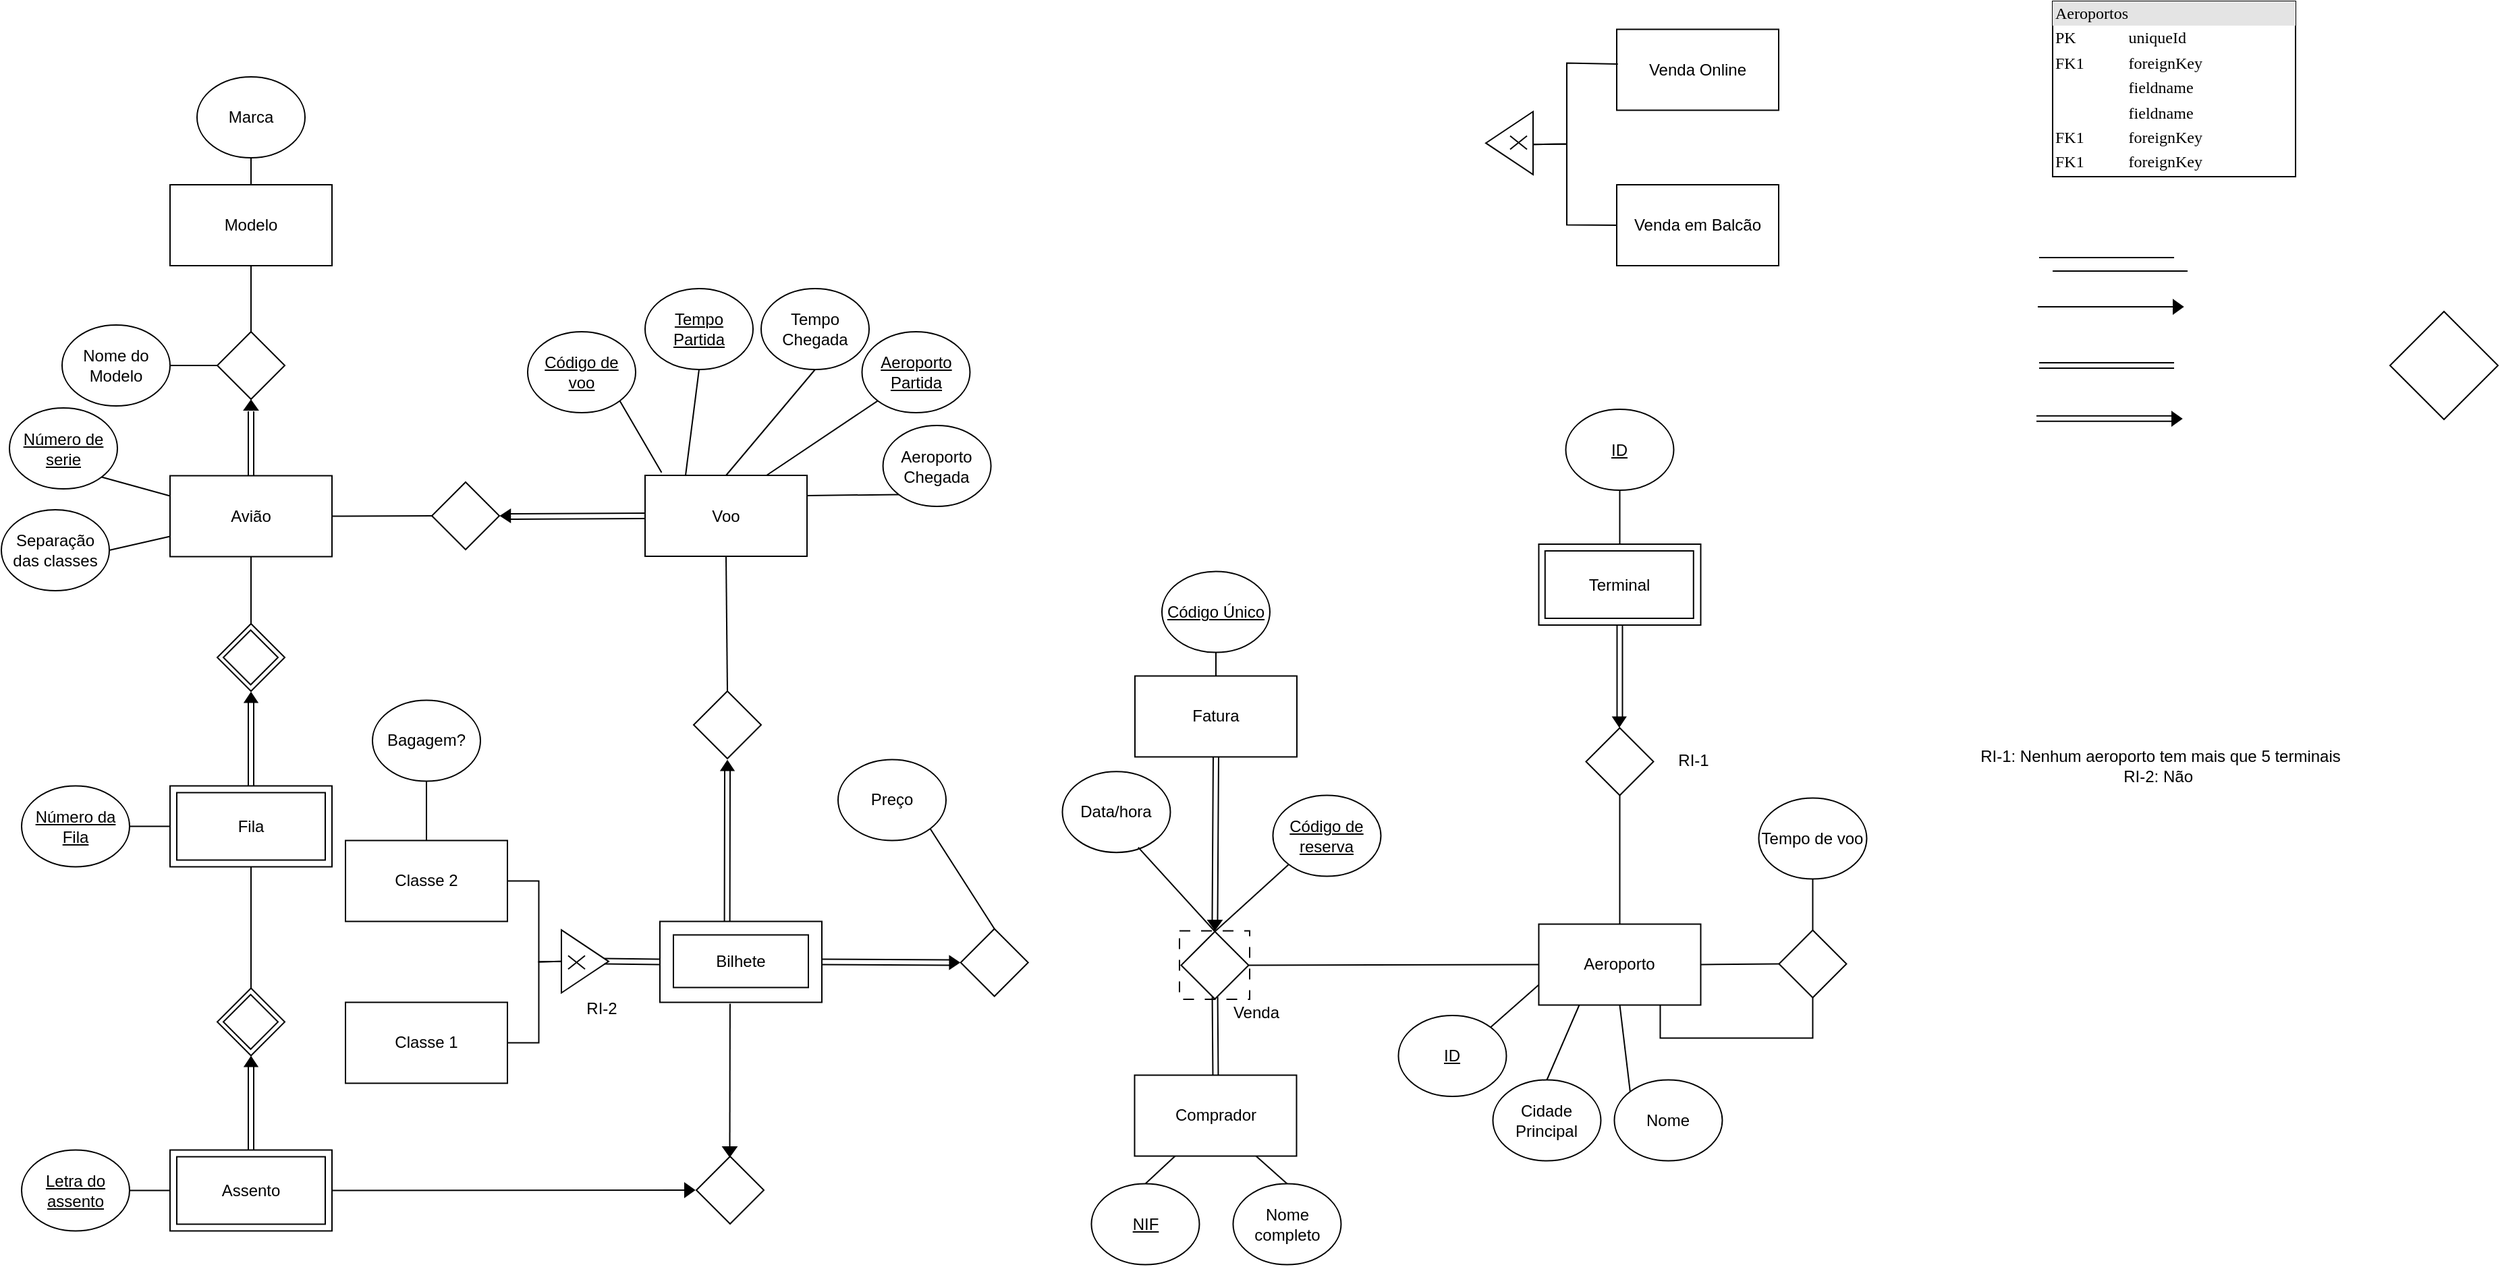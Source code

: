 <mxfile version="27.0.3">
  <diagram name="Page-1" id="2ca16b54-16f6-2749-3443-fa8db7711227">
    <mxGraphModel dx="1902" dy="406" grid="1" gridSize="10" guides="1" tooltips="1" connect="1" arrows="1" fold="1" page="1" pageScale="1" pageWidth="1100" pageHeight="850" background="none" math="0" shadow="0">
      <root>
        <mxCell id="0" />
        <mxCell id="1" parent="0" />
        <mxCell id="uvQwiletEwAoErd7GZ6_-40" value="" style="rounded=0;whiteSpace=wrap;html=1;dashed=1;dashPattern=8 8;" vertex="1" parent="1">
          <mxGeometry x="443" y="719.25" width="52" height="50.75" as="geometry" />
        </mxCell>
        <mxCell id="2ed32ef02a7f4228-2" value="&lt;div style=&quot;box-sizing: border-box; width: 100%; background: rgb(228, 228, 228); padding: 2px;&quot;&gt;Aeroportos&lt;/div&gt;&lt;table style=&quot;width: 100% ; font-size: 1em&quot; cellpadding=&quot;2&quot; cellspacing=&quot;0&quot;&gt;&lt;tbody&gt;&lt;tr&gt;&lt;td&gt;PK&lt;/td&gt;&lt;td&gt;uniqueId&lt;/td&gt;&lt;/tr&gt;&lt;tr&gt;&lt;td&gt;FK1&lt;/td&gt;&lt;td&gt;foreignKey&lt;/td&gt;&lt;/tr&gt;&lt;tr&gt;&lt;td&gt;&lt;/td&gt;&lt;td&gt;fieldname&lt;/td&gt;&lt;/tr&gt;&lt;tr&gt;&lt;td&gt;&lt;br&gt;&lt;/td&gt;&lt;td&gt;fieldname&lt;br&gt;&lt;/td&gt;&lt;/tr&gt;&lt;tr&gt;&lt;td&gt;FK1&lt;br&gt;&lt;/td&gt;&lt;td&gt;foreignKey&lt;br&gt;&lt;/td&gt;&lt;/tr&gt;&lt;tr&gt;&lt;td&gt;FK1&lt;br&gt;&lt;/td&gt;&lt;td&gt;foreignKey&lt;br&gt;&lt;/td&gt;&lt;/tr&gt;&lt;/tbody&gt;&lt;/table&gt;" style="verticalAlign=top;align=left;overflow=fill;html=1;rounded=0;shadow=0;comic=0;labelBackgroundColor=none;strokeWidth=1;fontFamily=Verdana;fontSize=12" parent="1" vertex="1">
          <mxGeometry x="1090" y="30" width="180" height="130" as="geometry" />
        </mxCell>
        <mxCell id="Xm3tBWq0qwTZGbFQvJrr-5" value="" style="endArrow=none;html=1;rounded=0;" parent="1" edge="1">
          <mxGeometry width="50" height="50" relative="1" as="geometry">
            <mxPoint x="1080" y="220" as="sourcePoint" />
            <mxPoint x="1180" y="220" as="targetPoint" />
          </mxGeometry>
        </mxCell>
        <mxCell id="Xm3tBWq0qwTZGbFQvJrr-7" value="" style="endArrow=classic;html=1;rounded=0;shape=link;" parent="1" edge="1">
          <mxGeometry width="50" height="50" relative="1" as="geometry">
            <mxPoint x="1080" y="300" as="sourcePoint" />
            <mxPoint x="1180" y="300" as="targetPoint" />
          </mxGeometry>
        </mxCell>
        <mxCell id="Xm3tBWq0qwTZGbFQvJrr-26" value="" style="group" parent="1" vertex="1" connectable="0">
          <mxGeometry x="1079" y="251.5" width="107.5" height="10" as="geometry" />
        </mxCell>
        <mxCell id="Xm3tBWq0qwTZGbFQvJrr-24" value="" style="endArrow=none;html=1;rounded=0;" parent="Xm3tBWq0qwTZGbFQvJrr-26" edge="1">
          <mxGeometry width="50" height="50" relative="1" as="geometry">
            <mxPoint y="4.94" as="sourcePoint" />
            <mxPoint x="100" y="4.94" as="targetPoint" />
          </mxGeometry>
        </mxCell>
        <mxCell id="Xm3tBWq0qwTZGbFQvJrr-25" value="" style="verticalLabelPosition=bottom;verticalAlign=top;html=1;shape=mxgraph.basic.acute_triangle;dx=0.5;rotation=90;fillColor=#000000;" parent="Xm3tBWq0qwTZGbFQvJrr-26" vertex="1">
          <mxGeometry x="99" y="1.5" width="10" height="7" as="geometry" />
        </mxCell>
        <mxCell id="Xm3tBWq0qwTZGbFQvJrr-27" value="" style="group" parent="1" vertex="1" connectable="0">
          <mxGeometry x="1078" y="334.5" width="107.5" height="10" as="geometry" />
        </mxCell>
        <mxCell id="Xm3tBWq0qwTZGbFQvJrr-9" value="" style="endArrow=classic;html=1;rounded=0;shape=link;" parent="Xm3tBWq0qwTZGbFQvJrr-27" edge="1">
          <mxGeometry width="50" height="50" relative="1" as="geometry">
            <mxPoint y="4.93" as="sourcePoint" />
            <mxPoint x="100" y="4.93" as="targetPoint" />
          </mxGeometry>
        </mxCell>
        <mxCell id="Xm3tBWq0qwTZGbFQvJrr-23" value="" style="verticalLabelPosition=bottom;verticalAlign=top;html=1;shape=mxgraph.basic.acute_triangle;dx=0.5;rotation=90;fillColor=#000000;" parent="Xm3tBWq0qwTZGbFQvJrr-27" vertex="1">
          <mxGeometry x="99" y="1.5" width="10" height="7" as="geometry" />
        </mxCell>
        <mxCell id="Xm3tBWq0qwTZGbFQvJrr-28" value="" style="rhombus;whiteSpace=wrap;html=1;strokeColor=default;align=center;verticalAlign=top;fontFamily=Helvetica;fontSize=12;fontColor=default;fillColor=#FFFFFF;" parent="1" vertex="1">
          <mxGeometry x="1340" y="260" width="80" height="80" as="geometry" />
        </mxCell>
        <mxCell id="Xm3tBWq0qwTZGbFQvJrr-31" value="" style="endArrow=none;html=1;rounded=0;" parent="1" edge="1">
          <mxGeometry width="50" height="50" relative="1" as="geometry">
            <mxPoint x="1090" y="230" as="sourcePoint" />
            <mxPoint x="1190" y="230" as="targetPoint" />
          </mxGeometry>
        </mxCell>
        <mxCell id="cWytQhBNAw67fKuN8wvv-1" value="Avião" style="rounded=0;whiteSpace=wrap;html=1;" parent="1" vertex="1">
          <mxGeometry x="-305" y="381.75" width="120" height="60" as="geometry" />
        </mxCell>
        <mxCell id="cWytQhBNAw67fKuN8wvv-3" value="Marca" style="ellipse;whiteSpace=wrap;html=1;" parent="1" vertex="1">
          <mxGeometry x="-285" y="86" width="80" height="60" as="geometry" />
        </mxCell>
        <mxCell id="cWytQhBNAw67fKuN8wvv-4" value="&lt;u&gt;Número de serie&lt;/u&gt;" style="ellipse;whiteSpace=wrap;html=1;" parent="1" vertex="1">
          <mxGeometry x="-424" y="331.5" width="80" height="60" as="geometry" />
        </mxCell>
        <mxCell id="cWytQhBNAw67fKuN8wvv-6" value="" style="endArrow=none;html=1;rounded=0;exitX=0.5;exitY=1;exitDx=0;exitDy=0;entryX=0.5;entryY=0;entryDx=0;entryDy=0;" parent="1" source="cWytQhBNAw67fKuN8wvv-3" target="uvQwiletEwAoErd7GZ6_-5" edge="1">
          <mxGeometry width="50" height="50" relative="1" as="geometry">
            <mxPoint x="-100" y="6" as="sourcePoint" />
            <mxPoint x="-235" y="196" as="targetPoint" />
          </mxGeometry>
        </mxCell>
        <mxCell id="cWytQhBNAw67fKuN8wvv-7" value="" style="endArrow=none;html=1;rounded=0;entryX=0;entryY=0.25;entryDx=0;entryDy=0;exitX=1;exitY=1;exitDx=0;exitDy=0;" parent="1" source="cWytQhBNAw67fKuN8wvv-4" target="cWytQhBNAw67fKuN8wvv-1" edge="1">
          <mxGeometry width="50" height="50" relative="1" as="geometry">
            <mxPoint x="-235" y="331.75" as="sourcePoint" />
            <mxPoint x="-235" y="381.75" as="targetPoint" />
          </mxGeometry>
        </mxCell>
        <mxCell id="cWytQhBNAw67fKuN8wvv-8" value="" style="endArrow=none;html=1;rounded=0;entryX=0.5;entryY=0;entryDx=0;entryDy=0;exitX=0.5;exitY=1;exitDx=0;exitDy=0;" parent="1" source="cWytQhBNAw67fKuN8wvv-1" edge="1">
          <mxGeometry width="50" height="50" relative="1" as="geometry">
            <mxPoint x="-201" y="441.75" as="sourcePoint" />
            <mxPoint x="-245.0" y="491.75" as="targetPoint" />
            <Array as="points" />
          </mxGeometry>
        </mxCell>
        <mxCell id="cWytQhBNAw67fKuN8wvv-10" value="" style="group;strokeColor=none;rotation=-90;allowArrows=0;connectable=1;dashed=1;" parent="1" vertex="1" connectable="0">
          <mxGeometry x="-295" y="587.75" width="100" height="10" as="geometry" />
        </mxCell>
        <mxCell id="cWytQhBNAw67fKuN8wvv-11" value="" style="endArrow=classic;html=1;rounded=0;shape=link;exitX=0.5;exitY=0;exitDx=0;exitDy=0;" parent="cWytQhBNAw67fKuN8wvv-10" source="cWytQhBNAw67fKuN8wvv-14" edge="1">
          <mxGeometry width="50" height="50" relative="1" as="geometry">
            <mxPoint x="50.0" y="55" as="sourcePoint" />
            <mxPoint x="50.0" y="-38" as="targetPoint" />
          </mxGeometry>
        </mxCell>
        <mxCell id="cWytQhBNAw67fKuN8wvv-12" value="" style="verticalLabelPosition=bottom;verticalAlign=top;html=1;shape=mxgraph.basic.acute_triangle;dx=0.5;rotation=0;fillColor=#000000;" parent="cWytQhBNAw67fKuN8wvv-10" vertex="1">
          <mxGeometry x="45.35" y="-45" width="9.302" height="7" as="geometry" />
        </mxCell>
        <mxCell id="cWytQhBNAw67fKuN8wvv-13" value="" style="group" parent="1" vertex="1" connectable="0">
          <mxGeometry x="-305" y="611.75" width="120" height="60" as="geometry" />
        </mxCell>
        <mxCell id="cWytQhBNAw67fKuN8wvv-14" value="" style="rounded=0;whiteSpace=wrap;html=1;" parent="cWytQhBNAw67fKuN8wvv-13" vertex="1">
          <mxGeometry width="120" height="60" as="geometry" />
        </mxCell>
        <mxCell id="cWytQhBNAw67fKuN8wvv-15" value="Fila" style="rounded=0;whiteSpace=wrap;html=1;" parent="cWytQhBNAw67fKuN8wvv-13" vertex="1">
          <mxGeometry x="5" y="5" width="110" height="50" as="geometry" />
        </mxCell>
        <mxCell id="cWytQhBNAw67fKuN8wvv-16" value="" style="rhombus;whiteSpace=wrap;html=1;strokeColor=default;align=center;verticalAlign=top;fontFamily=Helvetica;fontSize=12;fontColor=default;fillColor=#FFFFFF;" parent="1" vertex="1">
          <mxGeometry x="-270" y="761.75" width="50" height="50" as="geometry" />
        </mxCell>
        <mxCell id="cWytQhBNAw67fKuN8wvv-17" value="" style="group;strokeColor=none;rotation=-90;allowArrows=0;connectable=1;dashed=1;" parent="1" vertex="1" connectable="0">
          <mxGeometry x="-295" y="857.75" width="100" height="10" as="geometry" />
        </mxCell>
        <mxCell id="cWytQhBNAw67fKuN8wvv-18" value="" style="endArrow=classic;html=1;rounded=0;shape=link;exitX=0.5;exitY=0;exitDx=0;exitDy=0;" parent="cWytQhBNAw67fKuN8wvv-17" source="cWytQhBNAw67fKuN8wvv-21" edge="1">
          <mxGeometry width="50" height="50" relative="1" as="geometry">
            <mxPoint x="50.0" y="55" as="sourcePoint" />
            <mxPoint x="50.0" y="-38" as="targetPoint" />
          </mxGeometry>
        </mxCell>
        <mxCell id="cWytQhBNAw67fKuN8wvv-19" value="" style="verticalLabelPosition=bottom;verticalAlign=top;html=1;shape=mxgraph.basic.acute_triangle;dx=0.5;rotation=0;fillColor=#000000;" parent="cWytQhBNAw67fKuN8wvv-17" vertex="1">
          <mxGeometry x="45.35" y="-45" width="9.302" height="7" as="geometry" />
        </mxCell>
        <mxCell id="cWytQhBNAw67fKuN8wvv-20" value="" style="group" parent="1" vertex="1" connectable="0">
          <mxGeometry x="-305" y="881.75" width="120" height="60" as="geometry" />
        </mxCell>
        <mxCell id="cWytQhBNAw67fKuN8wvv-21" value="" style="rounded=0;whiteSpace=wrap;html=1;" parent="cWytQhBNAw67fKuN8wvv-20" vertex="1">
          <mxGeometry width="120" height="60" as="geometry" />
        </mxCell>
        <mxCell id="cWytQhBNAw67fKuN8wvv-22" value="Assento" style="rounded=0;whiteSpace=wrap;html=1;" parent="cWytQhBNAw67fKuN8wvv-20" vertex="1">
          <mxGeometry x="5" y="5" width="110" height="50" as="geometry" />
        </mxCell>
        <mxCell id="cWytQhBNAw67fKuN8wvv-23" value="" style="endArrow=none;html=1;rounded=0;exitX=0.5;exitY=1;exitDx=0;exitDy=0;entryX=0.5;entryY=0;entryDx=0;entryDy=0;" parent="1" source="cWytQhBNAw67fKuN8wvv-14" target="cWytQhBNAw67fKuN8wvv-16" edge="1">
          <mxGeometry width="50" height="50" relative="1" as="geometry">
            <mxPoint x="-265" y="681.75" as="sourcePoint" />
            <mxPoint x="-265" y="751.75" as="targetPoint" />
          </mxGeometry>
        </mxCell>
        <mxCell id="cWytQhBNAw67fKuN8wvv-24" value="&lt;u&gt;Número da Fila&lt;/u&gt;" style="ellipse;whiteSpace=wrap;html=1;" parent="1" vertex="1">
          <mxGeometry x="-415" y="611.75" width="80" height="60" as="geometry" />
        </mxCell>
        <mxCell id="cWytQhBNAw67fKuN8wvv-25" value="" style="endArrow=none;html=1;rounded=0;exitX=1;exitY=0.5;exitDx=0;exitDy=0;entryX=0;entryY=0.5;entryDx=0;entryDy=0;" parent="1" source="cWytQhBNAw67fKuN8wvv-24" target="cWytQhBNAw67fKuN8wvv-14" edge="1">
          <mxGeometry width="50" height="50" relative="1" as="geometry">
            <mxPoint x="-95" y="471.75" as="sourcePoint" />
            <mxPoint x="-45" y="421.75" as="targetPoint" />
          </mxGeometry>
        </mxCell>
        <mxCell id="cWytQhBNAw67fKuN8wvv-26" value="&lt;u&gt;Letra do assento&lt;/u&gt;" style="ellipse;whiteSpace=wrap;html=1;" parent="1" vertex="1">
          <mxGeometry x="-415" y="881.75" width="80" height="60" as="geometry" />
        </mxCell>
        <mxCell id="cWytQhBNAw67fKuN8wvv-27" value="" style="endArrow=none;html=1;rounded=0;exitX=1;exitY=0.5;exitDx=0;exitDy=0;entryX=0;entryY=0.5;entryDx=0;entryDy=0;" parent="1" source="cWytQhBNAw67fKuN8wvv-26" edge="1">
          <mxGeometry width="50" height="50" relative="1" as="geometry">
            <mxPoint x="-95" y="741.75" as="sourcePoint" />
            <mxPoint x="-305" y="911.75" as="targetPoint" />
          </mxGeometry>
        </mxCell>
        <mxCell id="cWytQhBNAw67fKuN8wvv-28" value="Separação das classes" style="ellipse;whiteSpace=wrap;html=1;" parent="1" vertex="1">
          <mxGeometry x="-430" y="407" width="80" height="60" as="geometry" />
        </mxCell>
        <mxCell id="cWytQhBNAw67fKuN8wvv-29" value="" style="endArrow=none;html=1;rounded=0;entryX=0;entryY=0.75;entryDx=0;entryDy=0;exitX=1;exitY=0.5;exitDx=0;exitDy=0;" parent="1" source="cWytQhBNAw67fKuN8wvv-28" target="cWytQhBNAw67fKuN8wvv-1" edge="1">
          <mxGeometry width="50" height="50" relative="1" as="geometry">
            <mxPoint x="-337" y="362.75" as="sourcePoint" />
            <mxPoint x="-284" y="391.75" as="targetPoint" />
          </mxGeometry>
        </mxCell>
        <mxCell id="cWytQhBNAw67fKuN8wvv-30" value="" style="endArrow=none;html=1;rounded=0;entryX=0.102;entryY=-0.035;entryDx=0;entryDy=0;exitX=1;exitY=1;exitDx=0;exitDy=0;entryPerimeter=0;" parent="1" source="cWytQhBNAw67fKuN8wvv-45" target="cWytQhBNAw67fKuN8wvv-36" edge="1">
          <mxGeometry width="50" height="50" relative="1" as="geometry">
            <mxPoint x="-303" y="311.5" as="sourcePoint" />
            <mxPoint x="-263.83" y="351.5" as="targetPoint" />
          </mxGeometry>
        </mxCell>
        <mxCell id="cWytQhBNAw67fKuN8wvv-31" value="" style="rhombus;whiteSpace=wrap;html=1;strokeColor=default;align=center;verticalAlign=top;fontFamily=Helvetica;fontSize=12;fontColor=default;fillColor=#FFFFFF;" parent="1" vertex="1">
          <mxGeometry x="-111" y="386.5" width="50" height="50" as="geometry" />
        </mxCell>
        <mxCell id="cWytQhBNAw67fKuN8wvv-32" value="" style="group;strokeColor=none;rotation=-180;allowArrows=0;connectable=1;dashed=1;" parent="1" vertex="1" connectable="0">
          <mxGeometry x="-58" y="407" width="98" height="10" as="geometry" />
        </mxCell>
        <mxCell id="cWytQhBNAw67fKuN8wvv-33" value="" style="endArrow=classic;html=1;rounded=0;shape=link;exitX=0;exitY=0.5;exitDx=0;exitDy=0;" parent="cWytQhBNAw67fKuN8wvv-32" source="cWytQhBNAw67fKuN8wvv-36" edge="1">
          <mxGeometry width="50" height="50" relative="1" as="geometry">
            <mxPoint x="96.04" y="5" as="sourcePoint" />
            <mxPoint x="4.9" y="5" as="targetPoint" />
          </mxGeometry>
        </mxCell>
        <mxCell id="cWytQhBNAw67fKuN8wvv-34" value="" style="verticalLabelPosition=bottom;verticalAlign=top;html=1;shape=mxgraph.basic.acute_triangle;dx=0.5;rotation=-90;fillColor=#000000;" parent="cWytQhBNAw67fKuN8wvv-32" vertex="1">
          <mxGeometry x="-2.94" y="1" width="9.116" height="7" as="geometry" />
        </mxCell>
        <mxCell id="cWytQhBNAw67fKuN8wvv-35" value="" style="group" parent="1" vertex="1" connectable="0">
          <mxGeometry x="47" y="381.5" width="120" height="60" as="geometry" />
        </mxCell>
        <mxCell id="cWytQhBNAw67fKuN8wvv-36" value="Voo" style="rounded=0;whiteSpace=wrap;html=1;" parent="cWytQhBNAw67fKuN8wvv-35" vertex="1">
          <mxGeometry width="120" height="60" as="geometry" />
        </mxCell>
        <mxCell id="cWytQhBNAw67fKuN8wvv-37" value="&lt;u&gt;Tempo&lt;/u&gt;&lt;div&gt;&lt;u&gt;Partida&lt;/u&gt;&lt;/div&gt;" style="ellipse;whiteSpace=wrap;html=1;" parent="1" vertex="1">
          <mxGeometry x="47" y="243" width="80" height="60" as="geometry" />
        </mxCell>
        <mxCell id="cWytQhBNAw67fKuN8wvv-38" value="Tempo&lt;div&gt;Chegada&lt;/div&gt;" style="ellipse;whiteSpace=wrap;html=1;" parent="1" vertex="1">
          <mxGeometry x="133" y="243" width="80" height="60" as="geometry" />
        </mxCell>
        <mxCell id="cWytQhBNAw67fKuN8wvv-39" value="" style="endArrow=none;html=1;rounded=0;entryX=0.5;entryY=1;entryDx=0;entryDy=0;exitX=0.25;exitY=0;exitDx=0;exitDy=0;" parent="1" source="cWytQhBNAw67fKuN8wvv-36" target="cWytQhBNAw67fKuN8wvv-37" edge="1">
          <mxGeometry width="50" height="50" relative="1" as="geometry">
            <mxPoint x="127" y="361.5" as="sourcePoint" />
            <mxPoint x="207" y="341.5" as="targetPoint" />
          </mxGeometry>
        </mxCell>
        <mxCell id="cWytQhBNAw67fKuN8wvv-40" value="" style="endArrow=none;html=1;rounded=0;entryX=0.5;entryY=1;entryDx=0;entryDy=0;exitX=0.5;exitY=0;exitDx=0;exitDy=0;" parent="1" source="cWytQhBNAw67fKuN8wvv-36" target="cWytQhBNAw67fKuN8wvv-38" edge="1">
          <mxGeometry width="50" height="50" relative="1" as="geometry">
            <mxPoint x="257" y="417" as="sourcePoint" />
            <mxPoint x="257" y="357" as="targetPoint" />
          </mxGeometry>
        </mxCell>
        <mxCell id="cWytQhBNAw67fKuN8wvv-41" value="Aeroporto Chegada" style="ellipse;whiteSpace=wrap;html=1;" parent="1" vertex="1">
          <mxGeometry x="223.3" y="344.5" width="80" height="60" as="geometry" />
        </mxCell>
        <mxCell id="cWytQhBNAw67fKuN8wvv-42" value="&lt;u&gt;Aeroporto Partida&lt;/u&gt;" style="ellipse;whiteSpace=wrap;html=1;" parent="1" vertex="1">
          <mxGeometry x="207.75" y="275" width="80" height="60" as="geometry" />
        </mxCell>
        <mxCell id="cWytQhBNAw67fKuN8wvv-43" value="" style="endArrow=none;html=1;rounded=0;entryX=0;entryY=1;entryDx=0;entryDy=0;exitX=1;exitY=0.25;exitDx=0;exitDy=0;" parent="1" source="cWytQhBNAw67fKuN8wvv-36" target="cWytQhBNAw67fKuN8wvv-41" edge="1">
          <mxGeometry width="50" height="50" relative="1" as="geometry">
            <mxPoint x="138" y="596.5" as="sourcePoint" />
            <mxPoint x="168" y="556.5" as="targetPoint" />
          </mxGeometry>
        </mxCell>
        <mxCell id="cWytQhBNAw67fKuN8wvv-44" value="" style="endArrow=none;html=1;rounded=0;entryX=0;entryY=1;entryDx=0;entryDy=0;exitX=0.75;exitY=0;exitDx=0;exitDy=0;" parent="1" source="cWytQhBNAw67fKuN8wvv-36" target="cWytQhBNAw67fKuN8wvv-42" edge="1">
          <mxGeometry width="50" height="50" relative="1" as="geometry">
            <mxPoint x="168" y="596.5" as="sourcePoint" />
            <mxPoint x="218" y="572" as="targetPoint" />
          </mxGeometry>
        </mxCell>
        <mxCell id="cWytQhBNAw67fKuN8wvv-45" value="&lt;u&gt;Código de&lt;/u&gt;&lt;div&gt;&lt;u&gt;voo&lt;/u&gt;&lt;/div&gt;" style="ellipse;whiteSpace=wrap;html=1;" parent="1" vertex="1">
          <mxGeometry x="-40" y="275" width="80" height="60" as="geometry" />
        </mxCell>
        <mxCell id="cWytQhBNAw67fKuN8wvv-46" value="" style="endArrow=none;html=1;rounded=0;exitX=1;exitY=0.5;exitDx=0;exitDy=0;entryX=0;entryY=0.5;entryDx=0;entryDy=0;" parent="1" source="cWytQhBNAw67fKuN8wvv-1" target="cWytQhBNAw67fKuN8wvv-31" edge="1">
          <mxGeometry width="50" height="50" relative="1" as="geometry">
            <mxPoint x="-128" y="503.25" as="sourcePoint" />
            <mxPoint x="22" y="503.25" as="targetPoint" />
          </mxGeometry>
        </mxCell>
        <mxCell id="cWytQhBNAw67fKuN8wvv-47" value="Aeroporto" style="rounded=0;whiteSpace=wrap;html=1;" parent="1" vertex="1">
          <mxGeometry x="709.24" y="714.25" width="120" height="60" as="geometry" />
        </mxCell>
        <mxCell id="cWytQhBNAw67fKuN8wvv-48" value="" style="endArrow=none;html=1;rounded=0;entryX=0;entryY=0.75;entryDx=0;entryDy=0;exitX=1;exitY=0;exitDx=0;exitDy=0;" parent="1" source="cWytQhBNAw67fKuN8wvv-49" target="cWytQhBNAw67fKuN8wvv-47" edge="1">
          <mxGeometry width="50" height="50" relative="1" as="geometry">
            <mxPoint x="644.24" y="690" as="sourcePoint" />
            <mxPoint x="744.24" y="690" as="targetPoint" />
          </mxGeometry>
        </mxCell>
        <mxCell id="cWytQhBNAw67fKuN8wvv-49" value="&lt;u&gt;ID&lt;/u&gt;" style="ellipse;whiteSpace=wrap;html=1;" parent="1" vertex="1">
          <mxGeometry x="605.24" y="782" width="80" height="60" as="geometry" />
        </mxCell>
        <mxCell id="cWytQhBNAw67fKuN8wvv-50" value="Cidade&lt;div&gt;Principal&lt;/div&gt;" style="ellipse;whiteSpace=wrap;html=1;" parent="1" vertex="1">
          <mxGeometry x="675.24" y="829.75" width="80" height="60" as="geometry" />
        </mxCell>
        <mxCell id="cWytQhBNAw67fKuN8wvv-51" value="" style="endArrow=none;html=1;rounded=0;entryX=0.25;entryY=1;entryDx=0;entryDy=0;exitX=0.5;exitY=0;exitDx=0;exitDy=0;" parent="1" source="cWytQhBNAw67fKuN8wvv-50" target="cWytQhBNAw67fKuN8wvv-47" edge="1">
          <mxGeometry width="50" height="50" relative="1" as="geometry">
            <mxPoint x="714.24" y="680" as="sourcePoint" />
            <mxPoint x="814.24" y="680" as="targetPoint" />
          </mxGeometry>
        </mxCell>
        <mxCell id="cWytQhBNAw67fKuN8wvv-52" value="Nome" style="ellipse;whiteSpace=wrap;html=1;" parent="1" vertex="1">
          <mxGeometry x="765.24" y="829.75" width="80" height="60" as="geometry" />
        </mxCell>
        <mxCell id="cWytQhBNAw67fKuN8wvv-53" value="" style="endArrow=none;html=1;rounded=0;entryX=0;entryY=0;entryDx=0;entryDy=0;exitX=0.5;exitY=1;exitDx=0;exitDy=0;" parent="1" source="cWytQhBNAw67fKuN8wvv-47" target="cWytQhBNAw67fKuN8wvv-52" edge="1">
          <mxGeometry width="50" height="50" relative="1" as="geometry">
            <mxPoint x="814.24" y="710" as="sourcePoint" />
            <mxPoint x="894.24" y="710" as="targetPoint" />
          </mxGeometry>
        </mxCell>
        <mxCell id="cWytQhBNAw67fKuN8wvv-54" value="" style="rhombus;whiteSpace=wrap;html=1;strokeColor=default;align=center;verticalAlign=top;fontFamily=Helvetica;fontSize=12;fontColor=default;fillColor=#FFFFFF;" parent="1" vertex="1">
          <mxGeometry x="744.24" y="568.75" width="50" height="50" as="geometry" />
        </mxCell>
        <mxCell id="cWytQhBNAw67fKuN8wvv-55" value="" style="group;strokeColor=none;rotation=90;allowArrows=0;connectable=1;dashed=1;" parent="1" vertex="1" connectable="0">
          <mxGeometry x="719.24" y="512.75" width="110" height="10" as="geometry" />
        </mxCell>
        <mxCell id="cWytQhBNAw67fKuN8wvv-56" value="" style="endArrow=classic;html=1;rounded=0;shape=link;exitX=0.5;exitY=1;exitDx=0;exitDy=0;" parent="cWytQhBNAw67fKuN8wvv-55" source="cWytQhBNAw67fKuN8wvv-61" edge="1">
          <mxGeometry width="50" height="50" relative="1" as="geometry">
            <mxPoint x="49" y="-21.5" as="sourcePoint" />
            <mxPoint x="50" y="48" as="targetPoint" />
          </mxGeometry>
        </mxCell>
        <mxCell id="cWytQhBNAw67fKuN8wvv-57" value="" style="verticalLabelPosition=bottom;verticalAlign=top;html=1;shape=mxgraph.basic.acute_triangle;dx=0.5;rotation=180;fillColor=#000000;" parent="cWytQhBNAw67fKuN8wvv-55" vertex="1">
          <mxGeometry x="45" y="48" width="9.302" height="7" as="geometry" />
        </mxCell>
        <mxCell id="cWytQhBNAw67fKuN8wvv-58" value="&lt;u&gt;ID&lt;/u&gt;" style="ellipse;whiteSpace=wrap;html=1;" parent="1" vertex="1">
          <mxGeometry x="729.24" y="332.5" width="80" height="60" as="geometry" />
        </mxCell>
        <mxCell id="cWytQhBNAw67fKuN8wvv-59" value="" style="endArrow=none;html=1;rounded=0;entryX=0.5;entryY=0;entryDx=0;entryDy=0;exitX=0.5;exitY=1;exitDx=0;exitDy=0;" parent="1" source="cWytQhBNAw67fKuN8wvv-58" target="cWytQhBNAw67fKuN8wvv-61" edge="1">
          <mxGeometry width="50" height="50" relative="1" as="geometry">
            <mxPoint x="729.24" y="392.5" as="sourcePoint" />
            <mxPoint x="729.24" y="442.5" as="targetPoint" />
          </mxGeometry>
        </mxCell>
        <mxCell id="cWytQhBNAw67fKuN8wvv-60" value="" style="group" parent="1" vertex="1" connectable="0">
          <mxGeometry x="709.24" y="432.5" width="120" height="60" as="geometry" />
        </mxCell>
        <mxCell id="cWytQhBNAw67fKuN8wvv-61" value="" style="rounded=0;whiteSpace=wrap;html=1;" parent="cWytQhBNAw67fKuN8wvv-60" vertex="1">
          <mxGeometry width="120" height="60" as="geometry" />
        </mxCell>
        <mxCell id="cWytQhBNAw67fKuN8wvv-62" value="Terminal" style="rounded=0;whiteSpace=wrap;html=1;" parent="cWytQhBNAw67fKuN8wvv-60" vertex="1">
          <mxGeometry x="4.65" y="5" width="110" height="50" as="geometry" />
        </mxCell>
        <mxCell id="cWytQhBNAw67fKuN8wvv-63" value="" style="endArrow=none;html=1;rounded=0;exitX=0.5;exitY=1;exitDx=0;exitDy=0;entryX=0.5;entryY=0;entryDx=0;entryDy=0;" parent="1" source="cWytQhBNAw67fKuN8wvv-54" target="cWytQhBNAw67fKuN8wvv-47" edge="1">
          <mxGeometry width="50" height="50" relative="1" as="geometry">
            <mxPoint x="717.49" y="650" as="sourcePoint" />
            <mxPoint x="827.49" y="650" as="targetPoint" />
          </mxGeometry>
        </mxCell>
        <mxCell id="cWytQhBNAw67fKuN8wvv-66" value="&lt;u&gt;Código de reserva&lt;/u&gt;" style="ellipse;whiteSpace=wrap;html=1;" parent="1" vertex="1">
          <mxGeometry x="512.24" y="618.75" width="80" height="60" as="geometry" />
        </mxCell>
        <mxCell id="cWytQhBNAw67fKuN8wvv-67" value="Data/hora" style="ellipse;whiteSpace=wrap;html=1;" parent="1" vertex="1">
          <mxGeometry x="356.24" y="601.08" width="80" height="60" as="geometry" />
        </mxCell>
        <mxCell id="cWytQhBNAw67fKuN8wvv-68" value="" style="endArrow=none;html=1;rounded=0;entryX=0;entryY=1;entryDx=0;entryDy=0;exitX=0.5;exitY=0;exitDx=0;exitDy=0;" parent="1" source="cWytQhBNAw67fKuN8wvv-103" target="cWytQhBNAw67fKuN8wvv-66" edge="1">
          <mxGeometry width="50" height="50" relative="1" as="geometry">
            <mxPoint x="535.24" y="614.25" as="sourcePoint" />
            <mxPoint x="523.24" y="584.5" as="targetPoint" />
          </mxGeometry>
        </mxCell>
        <mxCell id="cWytQhBNAw67fKuN8wvv-69" value="" style="endArrow=none;html=1;rounded=0;entryX=0.702;entryY=0.937;entryDx=0;entryDy=0;exitX=0.5;exitY=0;exitDx=0;exitDy=0;entryPerimeter=0;" parent="1" source="cWytQhBNAw67fKuN8wvv-103" target="cWytQhBNAw67fKuN8wvv-67" edge="1">
          <mxGeometry width="50" height="50" relative="1" as="geometry">
            <mxPoint x="475.24" y="614.25" as="sourcePoint" />
            <mxPoint x="573.24" y="600" as="targetPoint" />
          </mxGeometry>
        </mxCell>
        <mxCell id="cWytQhBNAw67fKuN8wvv-70" value="" style="group" parent="1" vertex="1" connectable="0">
          <mxGeometry x="409.74" y="826.25" width="120" height="60" as="geometry" />
        </mxCell>
        <mxCell id="cWytQhBNAw67fKuN8wvv-71" value="Comprador" style="rounded=0;whiteSpace=wrap;html=1;" parent="cWytQhBNAw67fKuN8wvv-70" vertex="1">
          <mxGeometry width="120" height="60" as="geometry" />
        </mxCell>
        <mxCell id="cWytQhBNAw67fKuN8wvv-72" value="" style="endArrow=none;html=1;rounded=0;entryX=0.5;entryY=0;entryDx=0;entryDy=0;exitX=0.25;exitY=1;exitDx=0;exitDy=0;" parent="1" source="cWytQhBNAw67fKuN8wvv-71" target="cWytQhBNAw67fKuN8wvv-73" edge="1">
          <mxGeometry width="50" height="50" relative="1" as="geometry">
            <mxPoint x="387.74" y="823.08" as="sourcePoint" />
            <mxPoint x="467.74" y="803.08" as="targetPoint" />
          </mxGeometry>
        </mxCell>
        <mxCell id="cWytQhBNAw67fKuN8wvv-73" value="&lt;u&gt;NIF&lt;/u&gt;" style="ellipse;whiteSpace=wrap;html=1;" parent="1" vertex="1">
          <mxGeometry x="377.74" y="906.75" width="80" height="60" as="geometry" />
        </mxCell>
        <mxCell id="cWytQhBNAw67fKuN8wvv-74" value="Nome completo" style="ellipse;whiteSpace=wrap;html=1;" parent="1" vertex="1">
          <mxGeometry x="482.74" y="906.75" width="80" height="60" as="geometry" />
        </mxCell>
        <mxCell id="cWytQhBNAw67fKuN8wvv-75" value="" style="endArrow=none;html=1;rounded=0;entryX=0.5;entryY=0;entryDx=0;entryDy=0;exitX=0.75;exitY=1;exitDx=0;exitDy=0;" parent="1" source="cWytQhBNAw67fKuN8wvv-71" target="cWytQhBNAw67fKuN8wvv-74" edge="1">
          <mxGeometry width="50" height="50" relative="1" as="geometry">
            <mxPoint x="517.74" y="878.58" as="sourcePoint" />
            <mxPoint x="517.74" y="818.58" as="targetPoint" />
          </mxGeometry>
        </mxCell>
        <mxCell id="cWytQhBNAw67fKuN8wvv-85" value="Venda Online" style="rounded=0;whiteSpace=wrap;html=1;direction=east;" parent="1" vertex="1">
          <mxGeometry x="767" y="50.75" width="120" height="60" as="geometry" />
        </mxCell>
        <mxCell id="cWytQhBNAw67fKuN8wvv-86" value="Venda em Balcão" style="rounded=0;whiteSpace=wrap;html=1;direction=east;" parent="1" vertex="1">
          <mxGeometry x="767" y="166" width="120" height="60" as="geometry" />
        </mxCell>
        <mxCell id="cWytQhBNAw67fKuN8wvv-87" value="" style="group;direction=east;rotation=0;" parent="1" vertex="1" connectable="0">
          <mxGeometry x="705" y="75.75" width="60" height="120" as="geometry" />
        </mxCell>
        <mxCell id="cWytQhBNAw67fKuN8wvv-88" value="" style="group;rotation=-180;" parent="1" vertex="1" connectable="0">
          <mxGeometry x="670" y="111.75" width="35.0" height="46.67" as="geometry" />
        </mxCell>
        <mxCell id="cWytQhBNAw67fKuN8wvv-89" value="" style="triangle;whiteSpace=wrap;html=1;rotation=-540;" parent="cWytQhBNAw67fKuN8wvv-88" vertex="1">
          <mxGeometry width="35" height="46.67" as="geometry" />
        </mxCell>
        <mxCell id="cWytQhBNAw67fKuN8wvv-90" value="" style="shape=mxgraph.sysml.x;rotation=-360;" parent="cWytQhBNAw67fKuN8wvv-88" vertex="1">
          <mxGeometry x="18" y="18" width="12.5" height="10" as="geometry" />
        </mxCell>
        <mxCell id="cWytQhBNAw67fKuN8wvv-92" value="" style="endArrow=none;html=1;rounded=0;exitX=-0.005;exitY=0.477;exitDx=0;exitDy=0;entryX=0.007;entryY=0.43;entryDx=0;entryDy=0;entryPerimeter=0;exitPerimeter=0;" parent="1" source="cWytQhBNAw67fKuN8wvv-89" target="cWytQhBNAw67fKuN8wvv-85" edge="1">
          <mxGeometry width="50" height="50" relative="1" as="geometry">
            <mxPoint x="705" y="135.75" as="sourcePoint" />
            <mxPoint x="765" y="75.75" as="targetPoint" />
            <Array as="points">
              <mxPoint x="730" y="135.75" />
              <mxPoint x="730" y="75.75" />
            </Array>
          </mxGeometry>
        </mxCell>
        <mxCell id="cWytQhBNAw67fKuN8wvv-93" value="" style="endArrow=none;html=1;rounded=0;entryX=0;entryY=0.5;entryDx=0;entryDy=0;exitX=0;exitY=0.479;exitDx=0;exitDy=0;exitPerimeter=0;" parent="1" source="cWytQhBNAw67fKuN8wvv-89" target="cWytQhBNAw67fKuN8wvv-86" edge="1">
          <mxGeometry width="50" height="50" relative="1" as="geometry">
            <mxPoint x="705" y="135.75" as="sourcePoint" />
            <mxPoint x="760" y="195.75" as="targetPoint" />
            <Array as="points">
              <mxPoint x="730" y="135.75" />
              <mxPoint x="730" y="195.75" />
            </Array>
          </mxGeometry>
        </mxCell>
        <mxCell id="cWytQhBNAw67fKuN8wvv-94" value="" style="group" parent="1" vertex="1" connectable="0">
          <mxGeometry x="58" y="712.25" width="120" height="60" as="geometry" />
        </mxCell>
        <mxCell id="cWytQhBNAw67fKuN8wvv-95" value="Bilhete" style="rounded=0;whiteSpace=wrap;html=1;" parent="cWytQhBNAw67fKuN8wvv-94" vertex="1">
          <mxGeometry width="120" height="60" as="geometry" />
        </mxCell>
        <mxCell id="uvQwiletEwAoErd7GZ6_-22" value="" style="group" vertex="1" connectable="0" parent="cWytQhBNAw67fKuN8wvv-94">
          <mxGeometry x="10" y="10" width="100" height="39" as="geometry" />
        </mxCell>
        <mxCell id="uvQwiletEwAoErd7GZ6_-23" value="Bilhete" style="rounded=0;whiteSpace=wrap;html=1;" vertex="1" parent="uvQwiletEwAoErd7GZ6_-22">
          <mxGeometry width="100" height="39" as="geometry" />
        </mxCell>
        <mxCell id="cWytQhBNAw67fKuN8wvv-99" value="" style="endArrow=none;html=1;rounded=0;entryX=1;entryY=0.5;entryDx=0;entryDy=0;exitX=0;exitY=0.5;exitDx=0;exitDy=0;" parent="1" source="cWytQhBNAw67fKuN8wvv-47" target="cWytQhBNAw67fKuN8wvv-103" edge="1">
          <mxGeometry width="50" height="50" relative="1" as="geometry">
            <mxPoint x="709.24" y="743.75" as="sourcePoint" />
            <mxPoint x="627.74" y="744.25" as="targetPoint" />
          </mxGeometry>
        </mxCell>
        <mxCell id="cWytQhBNAw67fKuN8wvv-104" value="" style="group;direction=west;rotation=-180;" parent="1" vertex="1" connectable="0">
          <mxGeometry x="-15" y="718.58" width="35" height="46.67" as="geometry" />
        </mxCell>
        <mxCell id="cWytQhBNAw67fKuN8wvv-105" value="" style="group" parent="cWytQhBNAw67fKuN8wvv-104" vertex="1" connectable="0">
          <mxGeometry x="-7.105e-15" y="-3.553e-15" width="35.0" height="46.67" as="geometry" />
        </mxCell>
        <mxCell id="cWytQhBNAw67fKuN8wvv-106" value="" style="triangle;whiteSpace=wrap;html=1;rotation=-360;" parent="cWytQhBNAw67fKuN8wvv-105" vertex="1">
          <mxGeometry x="7.105e-15" y="3.553e-15" width="35" height="46.67" as="geometry" />
        </mxCell>
        <mxCell id="cWytQhBNAw67fKuN8wvv-107" value="" style="shape=mxgraph.sysml.x;rotation=-180;" parent="cWytQhBNAw67fKuN8wvv-105" vertex="1">
          <mxGeometry x="5.0" y="19.0" width="12.5" height="10" as="geometry" />
        </mxCell>
        <mxCell id="cWytQhBNAw67fKuN8wvv-108" value="" style="group;direction=east;rotation=-180;" parent="1" vertex="1" connectable="0">
          <mxGeometry x="-66.75" y="682.25" width="60" height="120" as="geometry" />
        </mxCell>
        <mxCell id="cWytQhBNAw67fKuN8wvv-109" value="Classe 2" style="rounded=0;whiteSpace=wrap;html=1;direction=east;" parent="1" vertex="1">
          <mxGeometry x="-175" y="652.25" width="120" height="60" as="geometry" />
        </mxCell>
        <mxCell id="cWytQhBNAw67fKuN8wvv-110" value="" style="endArrow=none;html=1;rounded=0;entryX=1;entryY=0.5;entryDx=0;entryDy=0;exitX=0;exitY=0.5;exitDx=0;exitDy=0;" parent="1" source="cWytQhBNAw67fKuN8wvv-106" target="cWytQhBNAw67fKuN8wvv-109" edge="1">
          <mxGeometry width="50" height="50" relative="1" as="geometry">
            <mxPoint x="-6.75" y="742.25" as="sourcePoint" />
            <mxPoint x="-61.75" y="682.25" as="targetPoint" />
            <Array as="points">
              <mxPoint x="-31.75" y="742.25" />
              <mxPoint x="-31.75" y="682.25" />
            </Array>
          </mxGeometry>
        </mxCell>
        <mxCell id="cWytQhBNAw67fKuN8wvv-111" value="Classe 1" style="rounded=0;whiteSpace=wrap;html=1;direction=east;" parent="1" vertex="1">
          <mxGeometry x="-175" y="772.25" width="120" height="60" as="geometry" />
        </mxCell>
        <mxCell id="cWytQhBNAw67fKuN8wvv-112" value="" style="endArrow=none;html=1;rounded=0;exitX=0;exitY=0.5;exitDx=0;exitDy=0;entryX=1;entryY=0.5;entryDx=0;entryDy=0;" parent="1" source="cWytQhBNAw67fKuN8wvv-106" target="cWytQhBNAw67fKuN8wvv-111" edge="1">
          <mxGeometry width="50" height="50" relative="1" as="geometry">
            <mxPoint x="-6.75" y="742.25" as="sourcePoint" />
            <mxPoint x="-66.75" y="802.25" as="targetPoint" />
            <Array as="points">
              <mxPoint x="-31.75" y="742.25" />
              <mxPoint x="-31.75" y="802.25" />
            </Array>
          </mxGeometry>
        </mxCell>
        <mxCell id="cWytQhBNAw67fKuN8wvv-113" value="Bagagem?" style="ellipse;whiteSpace=wrap;html=1;" parent="1" vertex="1">
          <mxGeometry x="-155" y="548.25" width="80" height="60" as="geometry" />
        </mxCell>
        <mxCell id="cWytQhBNAw67fKuN8wvv-114" value="" style="endArrow=none;html=1;rounded=0;entryX=0.5;entryY=1;entryDx=0;entryDy=0;exitX=0.5;exitY=0;exitDx=0;exitDy=0;" parent="1" source="cWytQhBNAw67fKuN8wvv-109" target="cWytQhBNAw67fKuN8wvv-113" edge="1">
          <mxGeometry width="50" height="50" relative="1" as="geometry">
            <mxPoint x="-33.25" y="1051.5" as="sourcePoint" />
            <mxPoint x="-40.25" y="605.5" as="targetPoint" />
            <Array as="points" />
          </mxGeometry>
        </mxCell>
        <mxCell id="cWytQhBNAw67fKuN8wvv-115" value="" style="endArrow=classic;html=1;rounded=0;shape=link;entryX=0;entryY=0.5;entryDx=0;entryDy=0;exitX=0.91;exitY=0.496;exitDx=0;exitDy=0;exitPerimeter=0;" parent="1" source="cWytQhBNAw67fKuN8wvv-106" target="cWytQhBNAw67fKuN8wvv-95" edge="1">
          <mxGeometry width="50" height="50" relative="1" as="geometry">
            <mxPoint x="19" y="742.41" as="sourcePoint" />
            <mxPoint x="98" y="741.41" as="targetPoint" />
          </mxGeometry>
        </mxCell>
        <mxCell id="cWytQhBNAw67fKuN8wvv-116" value="" style="rhombus;whiteSpace=wrap;html=1;strokeColor=default;align=center;verticalAlign=top;fontFamily=Helvetica;fontSize=12;fontColor=default;fillColor=#FFFFFF;" parent="1" vertex="1">
          <mxGeometry x="83" y="541.5" width="50" height="50" as="geometry" />
        </mxCell>
        <mxCell id="cWytQhBNAw67fKuN8wvv-117" value="" style="endArrow=none;html=1;rounded=0;entryX=0.5;entryY=1;entryDx=0;entryDy=0;exitX=0.5;exitY=0;exitDx=0;exitDy=0;" parent="1" source="cWytQhBNAw67fKuN8wvv-116" target="cWytQhBNAw67fKuN8wvv-36" edge="1">
          <mxGeometry width="50" height="50" relative="1" as="geometry">
            <mxPoint x="94" y="927.66" as="sourcePoint" />
            <mxPoint x="87" y="481.66" as="targetPoint" />
            <Array as="points" />
          </mxGeometry>
        </mxCell>
        <mxCell id="cWytQhBNAw67fKuN8wvv-118" value="" style="group;strokeColor=none;rotation=-90;allowArrows=0;connectable=1;dashed=1;" parent="1" vertex="1" connectable="0">
          <mxGeometry x="58" y="638.25" width="100" height="10" as="geometry" />
        </mxCell>
        <mxCell id="cWytQhBNAw67fKuN8wvv-119" value="" style="endArrow=classic;html=1;rounded=0;shape=link;exitX=0.415;exitY=-0.002;exitDx=0;exitDy=0;exitPerimeter=0;" parent="cWytQhBNAw67fKuN8wvv-118" source="cWytQhBNAw67fKuN8wvv-95" edge="1">
          <mxGeometry width="50" height="50" relative="1" as="geometry">
            <mxPoint x="50.0" y="55" as="sourcePoint" />
            <mxPoint x="50.0" y="-38" as="targetPoint" />
          </mxGeometry>
        </mxCell>
        <mxCell id="cWytQhBNAw67fKuN8wvv-120" value="" style="verticalLabelPosition=bottom;verticalAlign=top;html=1;shape=mxgraph.basic.acute_triangle;dx=0.5;rotation=0;fillColor=#000000;" parent="cWytQhBNAw67fKuN8wvv-118" vertex="1">
          <mxGeometry x="45.35" y="-45" width="9.302" height="7" as="geometry" />
        </mxCell>
        <mxCell id="cWytQhBNAw67fKuN8wvv-122" value="" style="group;strokeColor=none;rotation=0;allowArrows=0;connectable=1;dashed=1;" parent="1" vertex="1" connectable="0">
          <mxGeometry x="117.5" y="736.75" width="100" height="10" as="geometry" />
        </mxCell>
        <mxCell id="cWytQhBNAw67fKuN8wvv-127" value="" style="rhombus;whiteSpace=wrap;html=1;strokeColor=default;align=center;verticalAlign=top;fontFamily=Helvetica;fontSize=12;fontColor=default;fillColor=#FFFFFF;" parent="1" vertex="1">
          <mxGeometry x="85" y="886.5" width="50" height="50" as="geometry" />
        </mxCell>
        <mxCell id="cWytQhBNAw67fKuN8wvv-128" value="" style="endArrow=none;html=1;rounded=0;exitX=0.433;exitY=1.017;exitDx=0;exitDy=0;exitPerimeter=0;entryX=0.5;entryY=1;entryDx=0;entryDy=0;entryPerimeter=0;" parent="1" source="cWytQhBNAw67fKuN8wvv-95" target="cWytQhBNAw67fKuN8wvv-126" edge="1">
          <mxGeometry width="50" height="50" relative="1" as="geometry">
            <mxPoint x="110" y="734.25" as="sourcePoint" />
            <mxPoint x="110" y="833.25" as="targetPoint" />
          </mxGeometry>
        </mxCell>
        <mxCell id="cWytQhBNAw67fKuN8wvv-136" value="" style="endArrow=none;html=1;rounded=0;entryX=0.5;entryY=1;entryDx=0;entryDy=0;entryPerimeter=0;exitX=1;exitY=0.5;exitDx=0;exitDy=0;" parent="1" source="cWytQhBNAw67fKuN8wvv-21" target="cWytQhBNAw67fKuN8wvv-135" edge="1">
          <mxGeometry width="50" height="50" relative="1" as="geometry">
            <mxPoint x="-203" y="911.44" as="sourcePoint" />
            <mxPoint x="-103" y="911.44" as="targetPoint" />
          </mxGeometry>
        </mxCell>
        <mxCell id="cWytQhBNAw67fKuN8wvv-140" value="Preço" style="ellipse;whiteSpace=wrap;html=1;" parent="1" vertex="1">
          <mxGeometry x="190" y="592.25" width="80" height="60" as="geometry" />
        </mxCell>
        <mxCell id="cWytQhBNAw67fKuN8wvv-141" value="" style="endArrow=none;html=1;rounded=0;entryX=1;entryY=1;entryDx=0;entryDy=0;exitX=0.5;exitY=0;exitDx=0;exitDy=0;" parent="1" source="uvQwiletEwAoErd7GZ6_-38" target="cWytQhBNAw67fKuN8wvv-140" edge="1">
          <mxGeometry width="50" height="50" relative="1" as="geometry">
            <mxPoint x="300" y="720" as="sourcePoint" />
            <mxPoint x="368.956" y="701.634" as="targetPoint" />
          </mxGeometry>
        </mxCell>
        <mxCell id="cWytQhBNAw67fKuN8wvv-142" value="" style="rhombus;whiteSpace=wrap;html=1;strokeColor=default;align=center;verticalAlign=top;fontFamily=Helvetica;fontSize=12;fontColor=default;fillColor=#FFFFFF;" parent="1" vertex="1">
          <mxGeometry x="887.24" y="718.75" width="50" height="50" as="geometry" />
        </mxCell>
        <mxCell id="cWytQhBNAw67fKuN8wvv-143" value="Tempo de voo" style="ellipse;whiteSpace=wrap;html=1;" parent="1" vertex="1">
          <mxGeometry x="872.24" y="620.75" width="80" height="60" as="geometry" />
        </mxCell>
        <mxCell id="cWytQhBNAw67fKuN8wvv-144" value="" style="endArrow=none;html=1;rounded=0;exitX=1;exitY=0.5;exitDx=0;exitDy=0;entryX=0;entryY=0.5;entryDx=0;entryDy=0;" parent="1" source="cWytQhBNAw67fKuN8wvv-47" target="cWytQhBNAw67fKuN8wvv-142" edge="1">
          <mxGeometry width="50" height="50" relative="1" as="geometry">
            <mxPoint x="871.29" y="731.71" as="sourcePoint" />
            <mxPoint x="871.29" y="827.71" as="targetPoint" />
          </mxGeometry>
        </mxCell>
        <mxCell id="cWytQhBNAw67fKuN8wvv-145" value="" style="endArrow=none;html=1;rounded=0;exitX=0.5;exitY=1;exitDx=0;exitDy=0;entryX=0.5;entryY=0;entryDx=0;entryDy=0;" parent="1" source="cWytQhBNAw67fKuN8wvv-143" target="cWytQhBNAw67fKuN8wvv-142" edge="1">
          <mxGeometry width="50" height="50" relative="1" as="geometry">
            <mxPoint x="839.24" y="754.75" as="sourcePoint" />
            <mxPoint x="897.24" y="753.75" as="targetPoint" />
          </mxGeometry>
        </mxCell>
        <mxCell id="cWytQhBNAw67fKuN8wvv-146" value="" style="endArrow=none;html=1;rounded=0;exitX=0.5;exitY=1;exitDx=0;exitDy=0;entryX=0.75;entryY=1;entryDx=0;entryDy=0;" parent="1" source="cWytQhBNAw67fKuN8wvv-142" target="cWytQhBNAw67fKuN8wvv-47" edge="1">
          <mxGeometry width="50" height="50" relative="1" as="geometry">
            <mxPoint x="912.05" y="779" as="sourcePoint" />
            <mxPoint x="775.24" y="798.75" as="targetPoint" />
            <Array as="points">
              <mxPoint x="912.24" y="798.75" />
              <mxPoint x="799.24" y="798.75" />
            </Array>
          </mxGeometry>
        </mxCell>
        <mxCell id="cWytQhBNAw67fKuN8wvv-135" value="" style="verticalLabelPosition=bottom;verticalAlign=top;html=1;shape=mxgraph.basic.acute_triangle;dx=0.5;rotation=90;fillColor=#000000;" parent="1" vertex="1">
          <mxGeometry x="75" y="908" width="10" height="7" as="geometry" />
        </mxCell>
        <mxCell id="cWytQhBNAw67fKuN8wvv-126" value="" style="verticalLabelPosition=bottom;verticalAlign=top;html=1;shape=mxgraph.basic.acute_triangle;dx=0.5;rotation=180;fillColor=#000000;" parent="1" vertex="1">
          <mxGeometry x="104.75" y="879.5" width="10" height="7" as="geometry" />
        </mxCell>
        <mxCell id="uvQwiletEwAoErd7GZ6_-2" value="RI-1" style="text;html=1;align=center;verticalAlign=middle;whiteSpace=wrap;rounded=0;" vertex="1" parent="1">
          <mxGeometry x="794.24" y="577.75" width="60" height="30" as="geometry" />
        </mxCell>
        <mxCell id="uvQwiletEwAoErd7GZ6_-3" value="RI-1: Nenhum aeroporto tem mais que 5 terminais&lt;div&gt;RI-2: Não&amp;nbsp;&lt;/div&gt;" style="text;html=1;align=center;verticalAlign=middle;whiteSpace=wrap;rounded=0;" vertex="1" parent="1">
          <mxGeometry x="1030" y="581.75" width="280" height="30" as="geometry" />
        </mxCell>
        <mxCell id="uvQwiletEwAoErd7GZ6_-4" value="RI-2" style="text;html=1;align=center;verticalAlign=middle;whiteSpace=wrap;rounded=0;" vertex="1" parent="1">
          <mxGeometry x="-15" y="761.75" width="60" height="30" as="geometry" />
        </mxCell>
        <mxCell id="uvQwiletEwAoErd7GZ6_-5" value="Modelo" style="rounded=0;whiteSpace=wrap;html=1;" vertex="1" parent="1">
          <mxGeometry x="-305" y="166" width="120" height="60" as="geometry" />
        </mxCell>
        <mxCell id="uvQwiletEwAoErd7GZ6_-6" value="" style="rhombus;whiteSpace=wrap;html=1;strokeColor=default;align=center;verticalAlign=top;fontFamily=Helvetica;fontSize=12;fontColor=default;fillColor=#FFFFFF;" vertex="1" parent="1">
          <mxGeometry x="-270" y="275" width="50" height="50" as="geometry" />
        </mxCell>
        <mxCell id="uvQwiletEwAoErd7GZ6_-13" value="" style="group;rotation=-90;" vertex="1" connectable="0" parent="1">
          <mxGeometry x="-299" y="375" width="107.5" height="10" as="geometry" />
        </mxCell>
        <mxCell id="uvQwiletEwAoErd7GZ6_-14" value="" style="endArrow=classic;html=1;rounded=0;shape=link;exitX=0.5;exitY=0;exitDx=0;exitDy=0;" edge="1" parent="uvQwiletEwAoErd7GZ6_-13" source="cWytQhBNAw67fKuN8wvv-1">
          <mxGeometry width="50" height="50" relative="1" as="geometry">
            <mxPoint x="54" y="59" as="sourcePoint" />
            <mxPoint x="54" y="-41" as="targetPoint" />
          </mxGeometry>
        </mxCell>
        <mxCell id="uvQwiletEwAoErd7GZ6_-15" value="" style="verticalLabelPosition=bottom;verticalAlign=top;html=1;shape=mxgraph.basic.acute_triangle;dx=0.5;rotation=0;fillColor=#000000;" vertex="1" parent="uvQwiletEwAoErd7GZ6_-13">
          <mxGeometry x="49" y="-49" width="10" height="7" as="geometry" />
        </mxCell>
        <mxCell id="uvQwiletEwAoErd7GZ6_-19" value="Nome do Modelo" style="ellipse;whiteSpace=wrap;html=1;" vertex="1" parent="1">
          <mxGeometry x="-385" y="270" width="80" height="60" as="geometry" />
        </mxCell>
        <mxCell id="uvQwiletEwAoErd7GZ6_-20" value="" style="endArrow=none;html=1;rounded=0;exitX=0;exitY=0.5;exitDx=0;exitDy=0;entryX=1;entryY=0.5;entryDx=0;entryDy=0;" edge="1" parent="1" source="uvQwiletEwAoErd7GZ6_-6" target="uvQwiletEwAoErd7GZ6_-19">
          <mxGeometry width="50" height="50" relative="1" as="geometry">
            <mxPoint x="-235" y="156" as="sourcePoint" />
            <mxPoint x="-235" y="176" as="targetPoint" />
          </mxGeometry>
        </mxCell>
        <mxCell id="uvQwiletEwAoErd7GZ6_-21" value="" style="endArrow=none;html=1;rounded=0;exitX=0.5;exitY=0;exitDx=0;exitDy=0;entryX=0.5;entryY=1;entryDx=0;entryDy=0;" edge="1" parent="1" source="uvQwiletEwAoErd7GZ6_-6" target="uvQwiletEwAoErd7GZ6_-5">
          <mxGeometry width="50" height="50" relative="1" as="geometry">
            <mxPoint x="-260" y="310" as="sourcePoint" />
            <mxPoint x="-322" y="291" as="targetPoint" />
          </mxGeometry>
        </mxCell>
        <mxCell id="uvQwiletEwAoErd7GZ6_-24" value="" style="group" vertex="1" connectable="0" parent="1">
          <mxGeometry x="409.99" y="530.25" width="120" height="60" as="geometry" />
        </mxCell>
        <mxCell id="uvQwiletEwAoErd7GZ6_-25" value="Fatura" style="rounded=0;whiteSpace=wrap;html=1;" vertex="1" parent="uvQwiletEwAoErd7GZ6_-24">
          <mxGeometry width="120" height="60" as="geometry" />
        </mxCell>
        <mxCell id="uvQwiletEwAoErd7GZ6_-26" value="&lt;u&gt;Código Único&lt;/u&gt;" style="ellipse;whiteSpace=wrap;html=1;" vertex="1" parent="1">
          <mxGeometry x="429.99" y="452.75" width="80" height="60" as="geometry" />
        </mxCell>
        <mxCell id="cWytQhBNAw67fKuN8wvv-124" value="" style="verticalLabelPosition=bottom;verticalAlign=top;html=1;shape=mxgraph.basic.acute_triangle;dx=0.5;rotation=90;fillColor=#000000;" parent="1" vertex="1">
          <mxGeometry x="271.57" y="739.25" width="9.302" height="7" as="geometry" />
        </mxCell>
        <mxCell id="cWytQhBNAw67fKuN8wvv-123" value="" style="endArrow=classic;html=1;rounded=0;shape=link;exitX=1;exitY=0.5;exitDx=0;exitDy=0;entryX=0.5;entryY=1;entryDx=0;entryDy=0;entryPerimeter=0;" parent="1" source="cWytQhBNAw67fKuN8wvv-95" edge="1" target="cWytQhBNAw67fKuN8wvv-124">
          <mxGeometry width="50" height="50" relative="1" as="geometry">
            <mxPoint x="155.33" y="743.85" as="sourcePoint" />
            <mxPoint x="188.07" y="744.25" as="targetPoint" />
          </mxGeometry>
        </mxCell>
        <mxCell id="uvQwiletEwAoErd7GZ6_-29" value="" style="endArrow=none;html=1;rounded=0;entryX=0.5;entryY=0;entryDx=0;entryDy=0;exitX=0.5;exitY=1;exitDx=0;exitDy=0;" edge="1" parent="1" source="uvQwiletEwAoErd7GZ6_-26" target="uvQwiletEwAoErd7GZ6_-25">
          <mxGeometry width="50" height="50" relative="1" as="geometry">
            <mxPoint x="432.24" y="904.5" as="sourcePoint" />
            <mxPoint x="455.24" y="925.5" as="targetPoint" />
          </mxGeometry>
        </mxCell>
        <mxCell id="uvQwiletEwAoErd7GZ6_-30" value="" style="endArrow=classic;html=1;rounded=0;shape=link;exitX=0.5;exitY=0;exitDx=0;exitDy=0;entryX=0.501;entryY=0.969;entryDx=0;entryDy=0;entryPerimeter=0;" edge="1" parent="1" source="cWytQhBNAw67fKuN8wvv-71" target="cWytQhBNAw67fKuN8wvv-103">
          <mxGeometry width="50" height="50" relative="1" as="geometry">
            <mxPoint x="425.74" y="796.02" as="sourcePoint" />
            <mxPoint x="469.24" y="772.5" as="targetPoint" />
          </mxGeometry>
        </mxCell>
        <mxCell id="uvQwiletEwAoErd7GZ6_-32" value="" style="group;rotation=90;" vertex="1" connectable="0" parent="1">
          <mxGeometry x="415.24" y="659.5" width="107.5" height="10" as="geometry" />
        </mxCell>
        <mxCell id="uvQwiletEwAoErd7GZ6_-34" value="" style="verticalLabelPosition=bottom;verticalAlign=top;html=1;shape=mxgraph.basic.acute_triangle;dx=0.5;rotation=180;fillColor=#000000;" vertex="1" parent="uvQwiletEwAoErd7GZ6_-32">
          <mxGeometry x="49" y="52" width="10" height="7" as="geometry" />
        </mxCell>
        <mxCell id="uvQwiletEwAoErd7GZ6_-33" value="" style="endArrow=classic;html=1;rounded=0;shape=link;exitX=0.5;exitY=1;exitDx=0;exitDy=0;entryX=0.5;entryY=0.857;entryDx=0;entryDy=0;entryPerimeter=0;" edge="1" parent="1" source="uvQwiletEwAoErd7GZ6_-25" target="uvQwiletEwAoErd7GZ6_-34">
          <mxGeometry width="50" height="50" relative="1" as="geometry">
            <mxPoint x="469.24" y="610.5" as="sourcePoint" />
            <mxPoint x="469.24" y="710.5" as="targetPoint" />
          </mxGeometry>
        </mxCell>
        <mxCell id="uvQwiletEwAoErd7GZ6_-37" value="Venda" style="text;html=1;align=center;verticalAlign=middle;whiteSpace=wrap;rounded=0;" vertex="1" parent="1">
          <mxGeometry x="469.74" y="765.25" width="60" height="30" as="geometry" />
        </mxCell>
        <mxCell id="uvQwiletEwAoErd7GZ6_-38" value="" style="rhombus;whiteSpace=wrap;html=1;strokeColor=default;align=center;verticalAlign=top;fontFamily=Helvetica;fontSize=12;fontColor=default;fillColor=#FFFFFF;" vertex="1" parent="1">
          <mxGeometry x="280.87" y="717.75" width="50" height="50" as="geometry" />
        </mxCell>
        <mxCell id="cWytQhBNAw67fKuN8wvv-103" value="" style="rhombus;whiteSpace=wrap;html=1;strokeColor=default;align=center;verticalAlign=top;fontFamily=Helvetica;fontSize=12;fontColor=default;fillColor=#FFFFFF;" parent="1" vertex="1">
          <mxGeometry x="444.24" y="719.75" width="50" height="50" as="geometry" />
        </mxCell>
        <mxCell id="uvQwiletEwAoErd7GZ6_-44" value="" style="rhombus;whiteSpace=wrap;html=1;strokeColor=default;align=center;verticalAlign=top;fontFamily=Helvetica;fontSize=12;fontColor=default;fillColor=#FFFFFF;" vertex="1" parent="1">
          <mxGeometry x="-265.5" y="766.5" width="40.5" height="40.5" as="geometry" />
        </mxCell>
        <mxCell id="uvQwiletEwAoErd7GZ6_-45" value="" style="rhombus;whiteSpace=wrap;html=1;strokeColor=default;align=center;verticalAlign=top;fontFamily=Helvetica;fontSize=12;fontColor=default;fillColor=#FFFFFF;" vertex="1" parent="1">
          <mxGeometry x="-270" y="491.5" width="50" height="50" as="geometry" />
        </mxCell>
        <mxCell id="uvQwiletEwAoErd7GZ6_-46" value="" style="rhombus;whiteSpace=wrap;html=1;strokeColor=default;align=center;verticalAlign=top;fontFamily=Helvetica;fontSize=12;fontColor=default;fillColor=#FFFFFF;" vertex="1" parent="1">
          <mxGeometry x="-265.5" y="496.25" width="40.5" height="40.5" as="geometry" />
        </mxCell>
      </root>
    </mxGraphModel>
  </diagram>
</mxfile>
